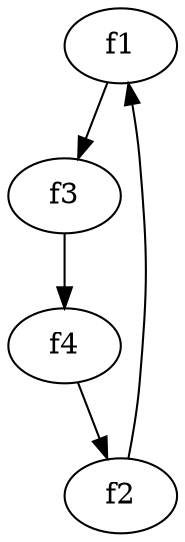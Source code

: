 strict digraph  {
f1;
f2;
f3;
f4;
f1 -> f3  [weight=2];
f2 -> f1  [weight=2];
f3 -> f4  [weight=2];
f4 -> f2  [weight=2];
}
